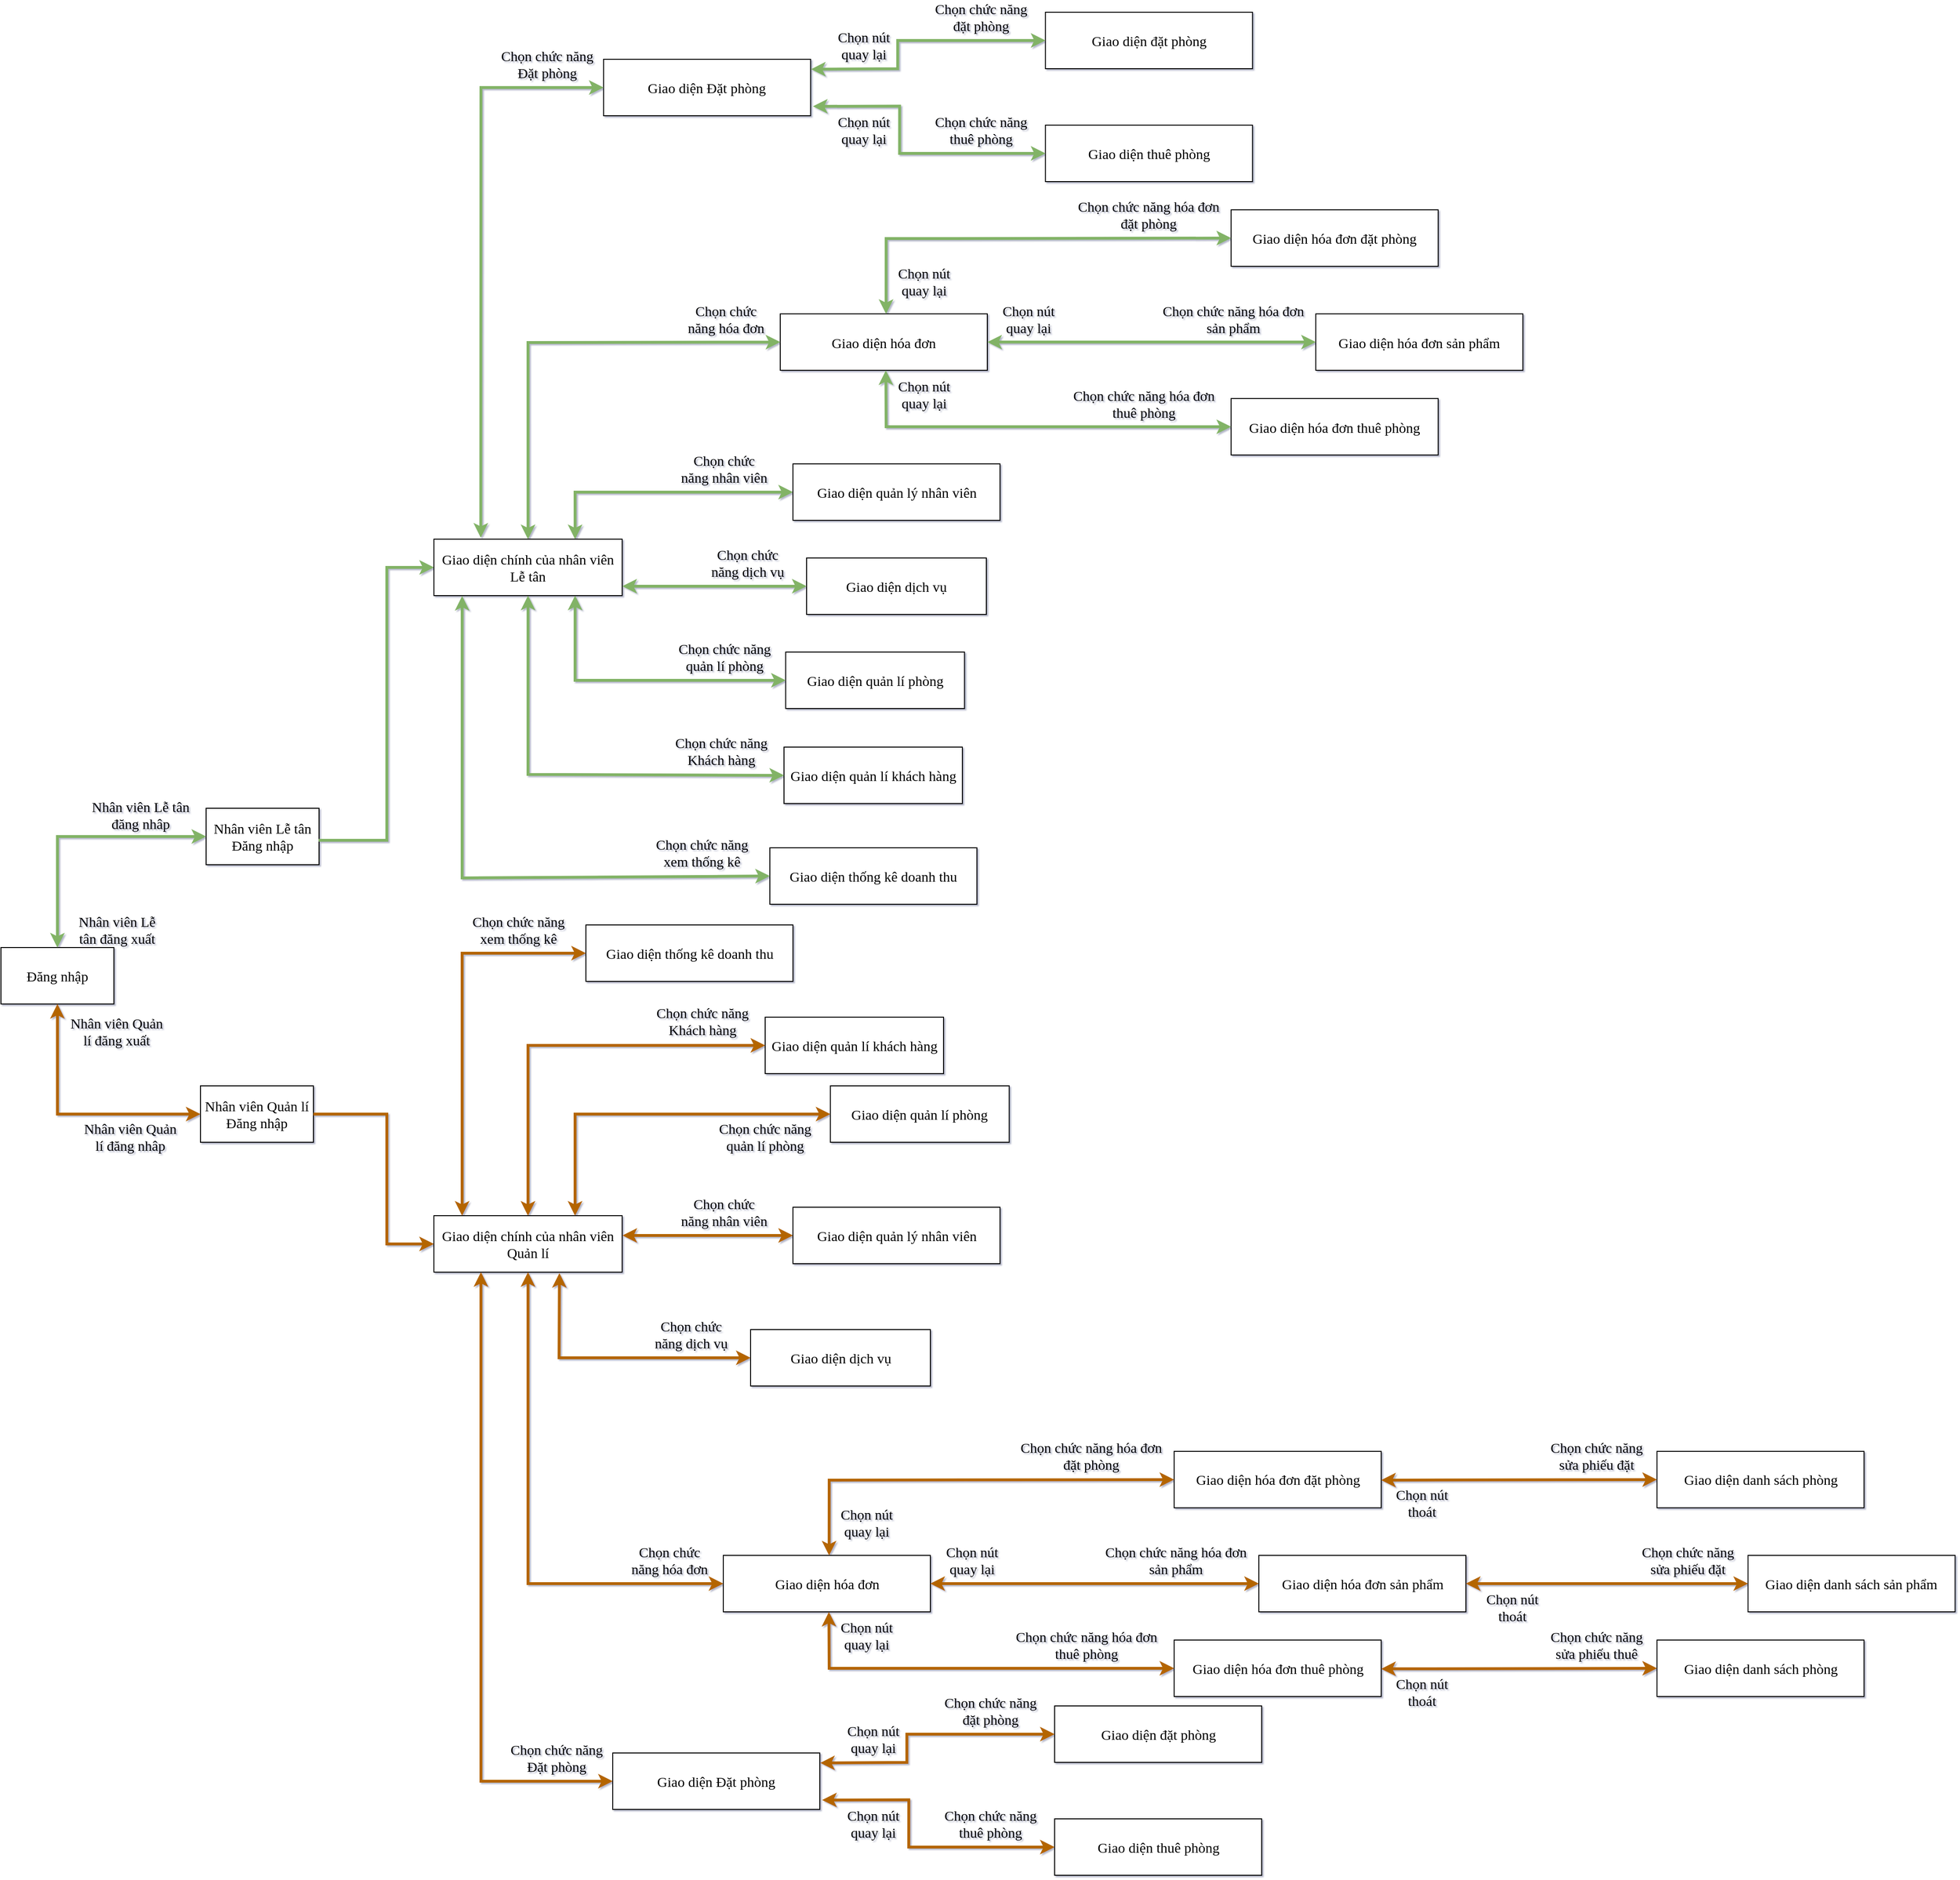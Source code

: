 <mxfile version="20.3.0" type="device"><diagram id="PgLLbY9TfqNDW1rxwYzO" name="Page-1"><mxGraphModel dx="2816" dy="2878" grid="1" gridSize="10" guides="1" tooltips="1" connect="1" arrows="1" fold="1" page="1" pageScale="1" pageWidth="850" pageHeight="1100" math="0" shadow="1"><root><mxCell id="0"/><mxCell id="1" parent="0"/><mxCell id="dugsTPXY1LDdi3cc5ji7-1" value="Đăng nhập" style="rounded=0;whiteSpace=wrap;html=1;fontSize=15;fontFamily=Times New Roman;" parent="1" vertex="1"><mxGeometry x="20" y="114" width="120" height="60" as="geometry"/></mxCell><mxCell id="dugsTPXY1LDdi3cc5ji7-2" value="Nhân viên Lễ tân&lt;br style=&quot;font-size: 15px;&quot;&gt;Đăng nhập" style="rounded=0;whiteSpace=wrap;html=1;fontSize=15;fontFamily=Times New Roman;" parent="1" vertex="1"><mxGeometry x="238" y="-34" width="120" height="60" as="geometry"/></mxCell><mxCell id="dugsTPXY1LDdi3cc5ji7-3" value="Nhân viên Quản lí&lt;br style=&quot;font-size: 15px;&quot;&gt;Đăng nhập" style="rounded=0;whiteSpace=wrap;html=1;fontSize=15;fontFamily=Times New Roman;" parent="1" vertex="1"><mxGeometry x="232" y="261" width="120" height="60" as="geometry"/></mxCell><mxCell id="dugsTPXY1LDdi3cc5ji7-12" value="Giao diện quản lí phòng" style="rounded=0;whiteSpace=wrap;html=1;fontSize=15;fontFamily=Times New Roman;" parent="1" vertex="1"><mxGeometry x="901.28" y="261" width="190" height="60" as="geometry"/></mxCell><mxCell id="dugsTPXY1LDdi3cc5ji7-15" value="Giao diện dịch vụ" style="rounded=0;whiteSpace=wrap;html=1;fontSize=15;fontFamily=Times New Roman;" parent="1" vertex="1"><mxGeometry x="816.5" y="520" width="191" height="60" as="geometry"/></mxCell><mxCell id="dugsTPXY1LDdi3cc5ji7-19" value="Giao diện quản lí khách hàng" style="rounded=0;whiteSpace=wrap;html=1;fontSize=15;fontFamily=Times New Roman;" parent="1" vertex="1"><mxGeometry x="832" y="188" width="189.5" height="60" as="geometry"/></mxCell><mxCell id="dugsTPXY1LDdi3cc5ji7-24" value="Giao diện thống kê doanh thu" style="rounded=0;whiteSpace=wrap;html=1;fontSize=15;fontFamily=Times New Roman;" parent="1" vertex="1"><mxGeometry x="641.5" y="90" width="220" height="60" as="geometry"/></mxCell><mxCell id="dugsTPXY1LDdi3cc5ji7-27" value="" style="endArrow=classic;startArrow=classic;html=1;rounded=0;entryX=0.5;entryY=1;entryDx=0;entryDy=0;exitX=0;exitY=0.5;exitDx=0;exitDy=0;fontSize=15;fontFamily=Times New Roman;fillColor=#fad7ac;strokeColor=#b46504;strokeWidth=3;" parent="1" source="dugsTPXY1LDdi3cc5ji7-3" target="dugsTPXY1LDdi3cc5ji7-1" edge="1"><mxGeometry width="50" height="50" relative="1" as="geometry"><mxPoint x="436" y="187" as="sourcePoint"/><mxPoint x="486" y="137" as="targetPoint"/><Array as="points"><mxPoint x="80" y="291"/></Array></mxGeometry></mxCell><mxCell id="1xgeeuQ4bX79ZSeKaJSc-13" value="" style="endArrow=classic;startArrow=classic;html=1;rounded=0;exitX=0.5;exitY=0;exitDx=0;exitDy=0;fontSize=15;fontFamily=Times New Roman;fillColor=#fad7ac;strokeColor=#b46504;strokeWidth=3;entryX=0;entryY=0.5;entryDx=0;entryDy=0;" parent="1" source="1xgeeuQ4bX79ZSeKaJSc-20" target="dugsTPXY1LDdi3cc5ji7-19" edge="1"><mxGeometry width="50" height="50" relative="1" as="geometry"><mxPoint x="721" y="189" as="sourcePoint"/><mxPoint x="820" y="218" as="targetPoint"/><Array as="points"><mxPoint x="580" y="218"/></Array></mxGeometry></mxCell><mxCell id="1xgeeuQ4bX79ZSeKaJSc-17" value="" style="endArrow=classic;startArrow=classic;html=1;rounded=0;entryX=1.002;entryY=0.35;entryDx=0;entryDy=0;fontSize=15;fontFamily=Times New Roman;fillColor=#fad7ac;strokeColor=#b46504;strokeWidth=3;exitX=0;exitY=0.5;exitDx=0;exitDy=0;entryPerimeter=0;" parent="1" source="081gLHMgUsnE37VbZXRt-7" target="1xgeeuQ4bX79ZSeKaJSc-20" edge="1"><mxGeometry width="50" height="50" relative="1" as="geometry"><mxPoint x="860" y="410" as="sourcePoint"/><mxPoint x="903" y="316" as="targetPoint"/><Array as="points"/></mxGeometry></mxCell><mxCell id="1xgeeuQ4bX79ZSeKaJSc-20" value="Giao diện chính của nhân viên Quản lí" style="rounded=0;whiteSpace=wrap;html=1;fontSize=15;fontFamily=Times New Roman;" parent="1" vertex="1"><mxGeometry x="480" y="399" width="200" height="60" as="geometry"/></mxCell><mxCell id="1xgeeuQ4bX79ZSeKaJSc-23" value="" style="endArrow=classic;startArrow=classic;html=1;rounded=0;fontSize=15;fontFamily=Times New Roman;fillColor=#fad7ac;strokeColor=#b46504;strokeWidth=3;entryX=0.667;entryY=1.017;entryDx=0;entryDy=0;entryPerimeter=0;exitX=0;exitY=0.5;exitDx=0;exitDy=0;" parent="1" source="dugsTPXY1LDdi3cc5ji7-15" target="1xgeeuQ4bX79ZSeKaJSc-20" edge="1"><mxGeometry width="50" height="50" relative="1" as="geometry"><mxPoint x="770" y="550" as="sourcePoint"/><mxPoint x="560" y="460" as="targetPoint"/><Array as="points"><mxPoint x="613" y="550"/></Array></mxGeometry></mxCell><mxCell id="1xgeeuQ4bX79ZSeKaJSc-24" value="Nhân viên Lễ tân đăng nhâp" style="text;html=1;strokeColor=none;fillColor=none;align=center;verticalAlign=middle;whiteSpace=wrap;rounded=0;fontFamily=Times New Roman;fontSize=15;" parent="1" vertex="1"><mxGeometry x="113" y="-42" width="111" height="30" as="geometry"/></mxCell><mxCell id="1xgeeuQ4bX79ZSeKaJSc-42" value="Nhân viên Quản lí đăng nhâp" style="text;html=1;strokeColor=none;fillColor=none;align=center;verticalAlign=middle;whiteSpace=wrap;rounded=0;fontFamily=Times New Roman;fontSize=15;" parent="1" vertex="1"><mxGeometry x="102" y="300" width="111" height="30" as="geometry"/></mxCell><mxCell id="ROLS03PXcrZ9eL7FsscG-1" value="Nhân viên Lễ tân đăng xuất" style="text;html=1;strokeColor=none;fillColor=none;align=center;verticalAlign=middle;whiteSpace=wrap;rounded=0;fontFamily=Times New Roman;fontSize=15;" parent="1" vertex="1"><mxGeometry x="91" y="80" width="105" height="30" as="geometry"/></mxCell><mxCell id="ROLS03PXcrZ9eL7FsscG-2" value="Nhân viên Quản lí đăng xuất" style="text;html=1;strokeColor=none;fillColor=none;align=center;verticalAlign=middle;whiteSpace=wrap;rounded=0;fontFamily=Times New Roman;fontSize=15;" parent="1" vertex="1"><mxGeometry x="90" y="188" width="106" height="30" as="geometry"/></mxCell><mxCell id="ROLS03PXcrZ9eL7FsscG-46" value="Chọn chức năng dịch vụ" style="text;html=1;strokeColor=none;fillColor=none;align=center;verticalAlign=middle;whiteSpace=wrap;rounded=0;fontFamily=Times New Roman;fontSize=15;" parent="1" vertex="1"><mxGeometry x="704.78" y="510" width="97" height="30" as="geometry"/></mxCell><mxCell id="ROLS03PXcrZ9eL7FsscG-53" value="Chọn chức năng Khách hàng" style="text;html=1;strokeColor=none;fillColor=none;align=center;verticalAlign=middle;whiteSpace=wrap;rounded=0;fontFamily=Times New Roman;fontSize=15;" parent="1" vertex="1"><mxGeometry x="710" y="177" width="110.5" height="30" as="geometry"/></mxCell><mxCell id="ROLS03PXcrZ9eL7FsscG-64" value="" style="endArrow=classic;html=1;rounded=0;fontFamily=Times New Roman;fontSize=15;entryX=0;entryY=0.5;entryDx=0;entryDy=0;exitX=1;exitY=0.5;exitDx=0;exitDy=0;fillColor=#fad7ac;strokeColor=#b46504;strokeWidth=3;" parent="1" source="dugsTPXY1LDdi3cc5ji7-3" target="1xgeeuQ4bX79ZSeKaJSc-20" edge="1"><mxGeometry width="50" height="50" relative="1" as="geometry"><mxPoint x="237.64" y="10.02" as="sourcePoint"/><mxPoint x="515" y="-29.92" as="targetPoint"/><Array as="points"><mxPoint x="430" y="291"/><mxPoint x="430" y="429"/></Array></mxGeometry></mxCell><mxCell id="ROLS03PXcrZ9eL7FsscG-78" value="" style="endArrow=classic;startArrow=classic;html=1;exitX=0.5;exitY=0;exitDx=0;exitDy=0;fontSize=15;fontFamily=Times New Roman;fontColor=#04D14F;labelBackgroundColor=#04D14F;labelBorderColor=none;fillColor=#d5e8d4;strokeColor=#82b366;strokeWidth=3;rounded=0;entryX=0;entryY=0.5;entryDx=0;entryDy=0;" parent="1" target="dugsTPXY1LDdi3cc5ji7-2" edge="1"><mxGeometry width="50" height="50" relative="1" as="geometry"><mxPoint x="80" y="114" as="sourcePoint"/><mxPoint x="220" y="-10" as="targetPoint"/><Array as="points"><mxPoint x="80" y="-4"/></Array></mxGeometry></mxCell><mxCell id="ROLS03PXcrZ9eL7FsscG-79" value="" style="endArrow=classic;html=1;fontFamily=Times New Roman;fontSize=15;exitX=0.997;exitY=0.567;exitDx=0;exitDy=0;exitPerimeter=0;fontColor=#FF9999;labelBackgroundColor=#04D14F;labelBorderColor=none;fillColor=#d5e8d4;strokeColor=#82b366;strokeWidth=3;rounded=0;entryX=0;entryY=0.5;entryDx=0;entryDy=0;" parent="1" target="uQcGHEowU6matT-eVRWg-95" edge="1"><mxGeometry width="50" height="50" relative="1" as="geometry"><mxPoint x="357.64" y="0.02" as="sourcePoint"/><mxPoint x="430" y="-540" as="targetPoint"/><Array as="points"><mxPoint x="430"/><mxPoint x="430" y="-290"/></Array></mxGeometry></mxCell><mxCell id="081gLHMgUsnE37VbZXRt-5" value="Giao diện hóa đơn" style="rounded=0;whiteSpace=wrap;html=1;fontSize=15;fontFamily=Times New Roman;" parent="1" vertex="1"><mxGeometry x="787.5" y="760" width="220" height="60" as="geometry"/></mxCell><mxCell id="081gLHMgUsnE37VbZXRt-6" value="" style="endArrow=classic;startArrow=classic;html=1;rounded=0;exitX=0;exitY=0.5;exitDx=0;exitDy=0;fontSize=15;fontFamily=Times New Roman;fillColor=#fad7ac;strokeColor=#b46504;strokeWidth=3;entryX=0.5;entryY=1;entryDx=0;entryDy=0;" parent="1" source="081gLHMgUsnE37VbZXRt-5" target="1xgeeuQ4bX79ZSeKaJSc-20" edge="1"><mxGeometry width="50" height="50" relative="1" as="geometry"><mxPoint x="620" y="800" as="sourcePoint"/><mxPoint x="440" y="620" as="targetPoint"/><Array as="points"><mxPoint x="580" y="790"/></Array></mxGeometry></mxCell><mxCell id="081gLHMgUsnE37VbZXRt-7" value="Giao diện quản lý nhân viên" style="rounded=0;whiteSpace=wrap;html=1;fontSize=15;fontFamily=Times New Roman;" parent="1" vertex="1"><mxGeometry x="861.5" y="390" width="220" height="60" as="geometry"/></mxCell><mxCell id="081gLHMgUsnE37VbZXRt-8" value="" style="endArrow=classic;startArrow=classic;html=1;rounded=0;exitX=0.75;exitY=0;exitDx=0;exitDy=0;fontSize=15;fontFamily=Times New Roman;fillColor=#fad7ac;strokeColor=#b46504;strokeWidth=3;entryX=0;entryY=0.5;entryDx=0;entryDy=0;" parent="1" source="1xgeeuQ4bX79ZSeKaJSc-20" target="dugsTPXY1LDdi3cc5ji7-12" edge="1"><mxGeometry width="50" height="50" relative="1" as="geometry"><mxPoint x="550" y="409" as="sourcePoint"/><mxPoint x="890" y="290" as="targetPoint"/><Array as="points"><mxPoint x="630" y="291"/></Array></mxGeometry></mxCell><mxCell id="081gLHMgUsnE37VbZXRt-11" value="Chọn chức năng hóa đơn" style="text;html=1;strokeColor=none;fillColor=none;align=center;verticalAlign=middle;whiteSpace=wrap;rounded=0;fontFamily=Times New Roman;fontSize=15;" parent="1" vertex="1"><mxGeometry x="681.5" y="750" width="97" height="30" as="geometry"/></mxCell><mxCell id="081gLHMgUsnE37VbZXRt-12" value="Chọn chức năng nhân viên" style="text;html=1;strokeColor=none;fillColor=none;align=center;verticalAlign=middle;whiteSpace=wrap;rounded=0;fontFamily=Times New Roman;fontSize=15;" parent="1" vertex="1"><mxGeometry x="740" y="380" width="97" height="30" as="geometry"/></mxCell><mxCell id="081gLHMgUsnE37VbZXRt-13" value="Giao diện hóa đơn sản phẩm" style="rounded=0;whiteSpace=wrap;html=1;fontSize=15;fontFamily=Times New Roman;" parent="1" vertex="1"><mxGeometry x="1356.53" y="760" width="220" height="60" as="geometry"/></mxCell><mxCell id="081gLHMgUsnE37VbZXRt-14" value="Giao diện hóa đơn thuê phòng" style="rounded=0;whiteSpace=wrap;html=1;fontSize=15;fontFamily=Times New Roman;" parent="1" vertex="1"><mxGeometry x="1266.53" y="850" width="220" height="60" as="geometry"/></mxCell><mxCell id="081gLHMgUsnE37VbZXRt-17" value="" style="endArrow=classic;startArrow=classic;html=1;rounded=0;exitX=0;exitY=0.5;exitDx=0;exitDy=0;fontSize=15;fontFamily=Times New Roman;fillColor=#fad7ac;strokeColor=#b46504;strokeWidth=3;entryX=1;entryY=0.5;entryDx=0;entryDy=0;" parent="1" source="081gLHMgUsnE37VbZXRt-13" target="081gLHMgUsnE37VbZXRt-5" edge="1"><mxGeometry width="50" height="50" relative="1" as="geometry"><mxPoint x="1270.39" y="930.94" as="sourcePoint"/><mxPoint x="1022.61" y="630" as="targetPoint"/><Array as="points"/></mxGeometry></mxCell><mxCell id="081gLHMgUsnE37VbZXRt-18" value="" style="endArrow=classic;startArrow=classic;html=1;rounded=0;exitX=0;exitY=0.5;exitDx=0;exitDy=0;fontSize=15;fontFamily=Times New Roman;fillColor=#fad7ac;strokeColor=#b46504;strokeWidth=3;entryX=0.51;entryY=1.002;entryDx=0;entryDy=0;entryPerimeter=0;" parent="1" source="081gLHMgUsnE37VbZXRt-14" edge="1" target="081gLHMgUsnE37VbZXRt-5"><mxGeometry width="50" height="50" relative="1" as="geometry"><mxPoint x="1339.06" y="769.72" as="sourcePoint"/><mxPoint x="1010" y="810" as="targetPoint"/><Array as="points"><mxPoint x="900" y="880"/></Array></mxGeometry></mxCell><mxCell id="081gLHMgUsnE37VbZXRt-19" value="Chọn chức năng hóa đơn sản phẩm" style="text;html=1;strokeColor=none;fillColor=none;align=center;verticalAlign=middle;whiteSpace=wrap;rounded=0;fontFamily=Times New Roman;fontSize=15;" parent="1" vertex="1"><mxGeometry x="1190" y="750" width="156.53" height="30" as="geometry"/></mxCell><mxCell id="081gLHMgUsnE37VbZXRt-20" value="Chọn chức năng hóa đơn thuê phòng" style="text;html=1;strokeColor=none;fillColor=none;align=center;verticalAlign=middle;whiteSpace=wrap;rounded=0;fontFamily=Times New Roman;fontSize=15;" parent="1" vertex="1"><mxGeometry x="1090" y="840" width="166.53" height="30" as="geometry"/></mxCell><mxCell id="081gLHMgUsnE37VbZXRt-21" value="Chọn nút quay lại" style="text;html=1;strokeColor=none;fillColor=none;align=center;verticalAlign=middle;whiteSpace=wrap;rounded=0;fontFamily=Times New Roman;fontSize=15;" parent="1" vertex="1"><mxGeometry x="1021.5" y="750" width="60" height="30" as="geometry"/></mxCell><mxCell id="081gLHMgUsnE37VbZXRt-22" value="Chọn nút quay lại" style="text;html=1;strokeColor=none;fillColor=none;align=center;verticalAlign=middle;whiteSpace=wrap;rounded=0;fontFamily=Times New Roman;fontSize=15;" parent="1" vertex="1"><mxGeometry x="910" y="830" width="60" height="30" as="geometry"/></mxCell><mxCell id="081gLHMgUsnE37VbZXRt-23" value="Giao diện danh sách phòng" style="rounded=0;whiteSpace=wrap;html=1;fontSize=15;fontFamily=Times New Roman;" parent="1" vertex="1"><mxGeometry x="1779.53" y="850" width="220" height="60" as="geometry"/></mxCell><mxCell id="081gLHMgUsnE37VbZXRt-24" value="" style="endArrow=classic;startArrow=classic;html=1;rounded=0;exitX=0;exitY=0.5;exitDx=0;exitDy=0;fontSize=15;fontFamily=Times New Roman;fillColor=#fad7ac;strokeColor=#b46504;strokeWidth=3;entryX=1.002;entryY=0.176;entryDx=0;entryDy=0;entryPerimeter=0;" parent="1" source="081gLHMgUsnE37VbZXRt-23" edge="1"><mxGeometry width="50" height="50" relative="1" as="geometry"><mxPoint x="1815.59" y="840" as="sourcePoint"/><mxPoint x="1486.53" y="880.56" as="targetPoint"/><Array as="points"/></mxGeometry></mxCell><mxCell id="081gLHMgUsnE37VbZXRt-26" value="Chọn chức năng sửa phiếu thuê" style="text;html=1;strokeColor=none;fillColor=none;align=center;verticalAlign=middle;whiteSpace=wrap;rounded=0;fontFamily=Times New Roman;fontSize=15;" parent="1" vertex="1"><mxGeometry x="1662.31" y="840" width="107" height="30" as="geometry"/></mxCell><mxCell id="081gLHMgUsnE37VbZXRt-27" value="Chọn nút thoát" style="text;html=1;strokeColor=none;fillColor=none;align=center;verticalAlign=middle;whiteSpace=wrap;rounded=0;fontFamily=Times New Roman;fontSize=15;" parent="1" vertex="1"><mxGeometry x="1499.53" y="890" width="60" height="30" as="geometry"/></mxCell><mxCell id="081gLHMgUsnE37VbZXRt-28" value="Chọn chức năng quản lí phòng" style="text;html=1;strokeColor=none;fillColor=none;align=center;verticalAlign=middle;whiteSpace=wrap;rounded=0;fontFamily=Times New Roman;fontSize=15;" parent="1" vertex="1"><mxGeometry x="777.5" y="300" width="107.5" height="30" as="geometry"/></mxCell><mxCell id="081gLHMgUsnE37VbZXRt-29" value="" style="endArrow=classic;startArrow=classic;html=1;rounded=0;exitX=0.25;exitY=0;exitDx=0;exitDy=0;fontSize=15;fontFamily=Times New Roman;fillColor=#fad7ac;strokeColor=#b46504;strokeWidth=3;entryX=0;entryY=0.5;entryDx=0;entryDy=0;" parent="1" edge="1" target="dugsTPXY1LDdi3cc5ji7-24"><mxGeometry width="50" height="50" relative="1" as="geometry"><mxPoint x="510" y="399" as="sourcePoint"/><mxPoint x="620" y="120" as="targetPoint"/><Array as="points"><mxPoint x="510" y="120"/></Array></mxGeometry></mxCell><mxCell id="uQcGHEowU6matT-eVRWg-1" value="Giao diện Đặt phòng" style="rounded=0;whiteSpace=wrap;html=1;fontSize=15;fontFamily=Times New Roman;" vertex="1" parent="1"><mxGeometry x="670.03" y="970" width="220" height="60" as="geometry"/></mxCell><mxCell id="uQcGHEowU6matT-eVRWg-2" value="Chọn chức năng Đặt phòng" style="text;html=1;strokeColor=none;fillColor=none;align=center;verticalAlign=middle;whiteSpace=wrap;rounded=0;fontFamily=Times New Roman;fontSize=15;" vertex="1" parent="1"><mxGeometry x="560" y="960" width="101.03" height="30" as="geometry"/></mxCell><mxCell id="uQcGHEowU6matT-eVRWg-3" value="Giao diện đặt phòng" style="rounded=0;whiteSpace=wrap;html=1;fontSize=15;fontFamily=Times New Roman;" vertex="1" parent="1"><mxGeometry x="1139.53" y="920" width="220" height="60" as="geometry"/></mxCell><mxCell id="uQcGHEowU6matT-eVRWg-4" value="Giao diện thuê phòng" style="rounded=0;whiteSpace=wrap;html=1;fontSize=15;fontFamily=Times New Roman;" vertex="1" parent="1"><mxGeometry x="1139.53" y="1040" width="220" height="60" as="geometry"/></mxCell><mxCell id="uQcGHEowU6matT-eVRWg-5" value="" style="endArrow=classic;startArrow=classic;html=1;rounded=0;exitX=0;exitY=0.5;exitDx=0;exitDy=0;fontSize=15;fontFamily=Times New Roman;fillColor=#fad7ac;strokeColor=#b46504;strokeWidth=3;entryX=1.002;entryY=0.176;entryDx=0;entryDy=0;entryPerimeter=0;" edge="1" parent="1" source="uQcGHEowU6matT-eVRWg-3" target="uQcGHEowU6matT-eVRWg-1"><mxGeometry width="50" height="50" relative="1" as="geometry"><mxPoint x="1152.92" y="1140.94" as="sourcePoint"/><mxPoint x="905.14" y="840" as="targetPoint"/><Array as="points"><mxPoint x="982.53" y="950"/><mxPoint x="982.53" y="980"/></Array></mxGeometry></mxCell><mxCell id="uQcGHEowU6matT-eVRWg-6" value="" style="endArrow=classic;startArrow=classic;html=1;rounded=0;exitX=0;exitY=0.5;exitDx=0;exitDy=0;fontSize=15;fontFamily=Times New Roman;fillColor=#fad7ac;strokeColor=#b46504;strokeWidth=3;" edge="1" parent="1" source="uQcGHEowU6matT-eVRWg-4"><mxGeometry width="50" height="50" relative="1" as="geometry"><mxPoint x="1221.59" y="979.72" as="sourcePoint"/><mxPoint x="892.53" y="1020.0" as="targetPoint"/><Array as="points"><mxPoint x="984.53" y="1070"/><mxPoint x="984.59" y="1019.72"/></Array></mxGeometry></mxCell><mxCell id="uQcGHEowU6matT-eVRWg-7" value="Chọn chức năng đặt phòng" style="text;html=1;strokeColor=none;fillColor=none;align=center;verticalAlign=middle;whiteSpace=wrap;rounded=0;fontFamily=Times New Roman;fontSize=15;" vertex="1" parent="1"><mxGeometry x="1012.53" y="910" width="117" height="30" as="geometry"/></mxCell><mxCell id="uQcGHEowU6matT-eVRWg-8" value="Chọn chức năng thuê phòng" style="text;html=1;strokeColor=none;fillColor=none;align=center;verticalAlign=middle;whiteSpace=wrap;rounded=0;fontFamily=Times New Roman;fontSize=15;" vertex="1" parent="1"><mxGeometry x="1012.53" y="1030" width="117" height="30" as="geometry"/></mxCell><mxCell id="uQcGHEowU6matT-eVRWg-9" value="Chọn nút quay lại" style="text;html=1;strokeColor=none;fillColor=none;align=center;verticalAlign=middle;whiteSpace=wrap;rounded=0;fontFamily=Times New Roman;fontSize=15;" vertex="1" parent="1"><mxGeometry x="917.03" y="1030" width="60" height="30" as="geometry"/></mxCell><mxCell id="uQcGHEowU6matT-eVRWg-13" value="" style="endArrow=classic;startArrow=classic;html=1;rounded=0;exitX=0;exitY=0.5;exitDx=0;exitDy=0;fontSize=15;fontFamily=Times New Roman;fillColor=#fad7ac;strokeColor=#b46504;strokeWidth=3;entryX=0.25;entryY=1;entryDx=0;entryDy=0;" edge="1" parent="1" source="uQcGHEowU6matT-eVRWg-1" target="1xgeeuQ4bX79ZSeKaJSc-20"><mxGeometry width="50" height="50" relative="1" as="geometry"><mxPoint x="687.5" y="830.0" as="sourcePoint"/><mxPoint x="480" y="649" as="targetPoint"/><Array as="points"><mxPoint x="530" y="1000"/></Array></mxGeometry></mxCell><mxCell id="uQcGHEowU6matT-eVRWg-15" value="Chọn nút quay lại" style="text;html=1;strokeColor=none;fillColor=none;align=center;verticalAlign=middle;whiteSpace=wrap;rounded=0;fontFamily=Times New Roman;fontSize=15;" vertex="1" parent="1"><mxGeometry x="917.03" y="940" width="60" height="30" as="geometry"/></mxCell><mxCell id="uQcGHEowU6matT-eVRWg-25" value="Giao diện hóa đơn đặt phòng" style="rounded=0;whiteSpace=wrap;html=1;fontSize=15;fontFamily=Times New Roman;" vertex="1" parent="1"><mxGeometry x="1266.53" y="649.44" width="220" height="60" as="geometry"/></mxCell><mxCell id="uQcGHEowU6matT-eVRWg-26" value="" style="endArrow=classic;startArrow=classic;html=1;rounded=0;exitX=0;exitY=0.5;exitDx=0;exitDy=0;fontSize=15;fontFamily=Times New Roman;fillColor=#fad7ac;strokeColor=#b46504;strokeWidth=3;entryX=0.511;entryY=0.001;entryDx=0;entryDy=0;entryPerimeter=0;" edge="1" parent="1" source="uQcGHEowU6matT-eVRWg-25" target="081gLHMgUsnE37VbZXRt-5"><mxGeometry width="50" height="50" relative="1" as="geometry"><mxPoint x="1339.06" y="549.16" as="sourcePoint"/><mxPoint x="897.5" y="599.44" as="targetPoint"/><Array as="points"><mxPoint x="900" y="680"/></Array></mxGeometry></mxCell><mxCell id="uQcGHEowU6matT-eVRWg-27" value="Chọn chức năng hóa đơn đặt phòng" style="text;html=1;strokeColor=none;fillColor=none;align=center;verticalAlign=middle;whiteSpace=wrap;rounded=0;fontFamily=Times New Roman;fontSize=15;" vertex="1" parent="1"><mxGeometry x="1100" y="639.44" width="156.53" height="30" as="geometry"/></mxCell><mxCell id="uQcGHEowU6matT-eVRWg-28" value="Chọn nút quay lại" style="text;html=1;strokeColor=none;fillColor=none;align=center;verticalAlign=middle;whiteSpace=wrap;rounded=0;fontFamily=Times New Roman;fontSize=15;" vertex="1" parent="1"><mxGeometry x="910" y="710" width="60" height="30" as="geometry"/></mxCell><mxCell id="uQcGHEowU6matT-eVRWg-29" value="Giao diện danh sách phòng" style="rounded=0;whiteSpace=wrap;html=1;fontSize=15;fontFamily=Times New Roman;" vertex="1" parent="1"><mxGeometry x="1779.53" y="649.44" width="220" height="60" as="geometry"/></mxCell><mxCell id="uQcGHEowU6matT-eVRWg-30" value="" style="endArrow=classic;startArrow=classic;html=1;rounded=0;exitX=0;exitY=0.5;exitDx=0;exitDy=0;fontSize=15;fontFamily=Times New Roman;fillColor=#fad7ac;strokeColor=#b46504;strokeWidth=3;entryX=1.002;entryY=0.176;entryDx=0;entryDy=0;entryPerimeter=0;" edge="1" parent="1" source="uQcGHEowU6matT-eVRWg-29"><mxGeometry width="50" height="50" relative="1" as="geometry"><mxPoint x="1815.59" y="639.44" as="sourcePoint"/><mxPoint x="1486.53" y="680" as="targetPoint"/><Array as="points"/></mxGeometry></mxCell><mxCell id="uQcGHEowU6matT-eVRWg-31" value="Chọn chức năng sửa phiếu đặt" style="text;html=1;strokeColor=none;fillColor=none;align=center;verticalAlign=middle;whiteSpace=wrap;rounded=0;fontFamily=Times New Roman;fontSize=15;" vertex="1" parent="1"><mxGeometry x="1662.31" y="639.44" width="107" height="30" as="geometry"/></mxCell><mxCell id="uQcGHEowU6matT-eVRWg-32" value="Chọn nút thoát" style="text;html=1;strokeColor=none;fillColor=none;align=center;verticalAlign=middle;whiteSpace=wrap;rounded=0;fontFamily=Times New Roman;fontSize=15;" vertex="1" parent="1"><mxGeometry x="1499.53" y="689.44" width="60" height="30" as="geometry"/></mxCell><mxCell id="uQcGHEowU6matT-eVRWg-37" value="Giao diện danh sách sản phẩm" style="rounded=0;whiteSpace=wrap;html=1;fontSize=15;fontFamily=Times New Roman;" vertex="1" parent="1"><mxGeometry x="1876.28" y="760" width="220" height="60" as="geometry"/></mxCell><mxCell id="uQcGHEowU6matT-eVRWg-38" value="" style="endArrow=classic;startArrow=classic;html=1;rounded=0;exitX=0;exitY=0.5;exitDx=0;exitDy=0;fontSize=15;fontFamily=Times New Roman;fillColor=#fad7ac;strokeColor=#b46504;strokeWidth=3;entryX=1;entryY=0.5;entryDx=0;entryDy=0;" edge="1" parent="1" source="uQcGHEowU6matT-eVRWg-37" target="081gLHMgUsnE37VbZXRt-13"><mxGeometry width="50" height="50" relative="1" as="geometry"><mxPoint x="1912.34" y="750" as="sourcePoint"/><mxPoint x="1583.28" y="790.56" as="targetPoint"/><Array as="points"/></mxGeometry></mxCell><mxCell id="uQcGHEowU6matT-eVRWg-39" value="Chọn chức năng sửa phiếu đặt" style="text;html=1;strokeColor=none;fillColor=none;align=center;verticalAlign=middle;whiteSpace=wrap;rounded=0;fontFamily=Times New Roman;fontSize=15;" vertex="1" parent="1"><mxGeometry x="1759.06" y="750" width="107" height="30" as="geometry"/></mxCell><mxCell id="uQcGHEowU6matT-eVRWg-40" value="Chọn nút thoát" style="text;html=1;strokeColor=none;fillColor=none;align=center;verticalAlign=middle;whiteSpace=wrap;rounded=0;fontFamily=Times New Roman;fontSize=15;" vertex="1" parent="1"><mxGeometry x="1596.28" y="800" width="60" height="30" as="geometry"/></mxCell><mxCell id="uQcGHEowU6matT-eVRWg-42" value="Giao diện quản lí phòng" style="rounded=0;whiteSpace=wrap;html=1;fontSize=15;fontFamily=Times New Roman;" vertex="1" parent="1"><mxGeometry x="853.78" y="-200" width="190" height="60" as="geometry"/></mxCell><mxCell id="uQcGHEowU6matT-eVRWg-43" value="Giao diện dịch vụ" style="rounded=0;whiteSpace=wrap;html=1;fontSize=15;fontFamily=Times New Roman;" vertex="1" parent="1"><mxGeometry x="876" y="-300" width="191" height="60" as="geometry"/></mxCell><mxCell id="uQcGHEowU6matT-eVRWg-44" value="Giao diện quản lí khách hàng" style="rounded=0;whiteSpace=wrap;html=1;fontSize=15;fontFamily=Times New Roman;" vertex="1" parent="1"><mxGeometry x="852" y="-99" width="189.5" height="60" as="geometry"/></mxCell><mxCell id="uQcGHEowU6matT-eVRWg-45" value="Giao diện thống kê doanh thu" style="rounded=0;whiteSpace=wrap;html=1;fontSize=15;fontFamily=Times New Roman;" vertex="1" parent="1"><mxGeometry x="836.96" y="8" width="220" height="60" as="geometry"/></mxCell><mxCell id="uQcGHEowU6matT-eVRWg-46" value="" style="endArrow=classic;startArrow=classic;html=1;rounded=0;fontSize=15;fontFamily=Times New Roman;fillColor=#fad7ac;strokeColor=#82B366;strokeWidth=3;entryX=0;entryY=0.5;entryDx=0;entryDy=0;exitX=0.5;exitY=1;exitDx=0;exitDy=0;" edge="1" parent="1" target="uQcGHEowU6matT-eVRWg-44" source="uQcGHEowU6matT-eVRWg-95"><mxGeometry width="50" height="50" relative="1" as="geometry"><mxPoint x="580" y="-250" as="sourcePoint"/><mxPoint x="820" y="-572" as="targetPoint"/><Array as="points"><mxPoint x="580" y="-70"/></Array></mxGeometry></mxCell><mxCell id="uQcGHEowU6matT-eVRWg-47" value="" style="endArrow=classic;startArrow=classic;html=1;rounded=0;entryX=0.75;entryY=0;entryDx=0;entryDy=0;fontSize=15;fontFamily=Times New Roman;fillColor=#fad7ac;strokeColor=#82B366;strokeWidth=3;exitX=0;exitY=0.5;exitDx=0;exitDy=0;" edge="1" parent="1" source="uQcGHEowU6matT-eVRWg-54" target="uQcGHEowU6matT-eVRWg-95"><mxGeometry width="50" height="50" relative="1" as="geometry"><mxPoint x="860" y="-380" as="sourcePoint"/><mxPoint x="680.4" y="-370" as="targetPoint"/><Array as="points"><mxPoint x="630" y="-370"/></Array></mxGeometry></mxCell><mxCell id="uQcGHEowU6matT-eVRWg-48" value="" style="endArrow=classic;startArrow=classic;html=1;rounded=0;fontSize=15;fontFamily=Times New Roman;fillColor=#fad7ac;strokeColor=#82B366;strokeWidth=3;exitX=0;exitY=0.5;exitDx=0;exitDy=0;entryX=1.001;entryY=0.833;entryDx=0;entryDy=0;entryPerimeter=0;" edge="1" parent="1" source="uQcGHEowU6matT-eVRWg-43" target="uQcGHEowU6matT-eVRWg-95"><mxGeometry width="50" height="50" relative="1" as="geometry"><mxPoint x="817" y="-210" as="sourcePoint"/><mxPoint x="660" y="-250" as="targetPoint"/><Array as="points"/></mxGeometry></mxCell><mxCell id="uQcGHEowU6matT-eVRWg-49" value="Chọn chức năng dịch vụ" style="text;html=1;strokeColor=none;fillColor=none;align=center;verticalAlign=middle;whiteSpace=wrap;rounded=0;fontFamily=Times New Roman;fontSize=15;" vertex="1" parent="1"><mxGeometry x="764.5" y="-310" width="97" height="30" as="geometry"/></mxCell><mxCell id="uQcGHEowU6matT-eVRWg-50" value="Chọn chức năng xem thống kê" style="text;html=1;strokeColor=none;fillColor=none;align=center;verticalAlign=middle;whiteSpace=wrap;rounded=0;fontFamily=Times New Roman;fontSize=15;" vertex="1" parent="1"><mxGeometry x="710.24" y="-2" width="110" height="30" as="geometry"/></mxCell><mxCell id="uQcGHEowU6matT-eVRWg-51" value="Chọn chức năng Khách hàng" style="text;html=1;strokeColor=none;fillColor=none;align=center;verticalAlign=middle;whiteSpace=wrap;rounded=0;fontFamily=Times New Roman;fontSize=15;" vertex="1" parent="1"><mxGeometry x="730" y="-110" width="110.5" height="30" as="geometry"/></mxCell><mxCell id="uQcGHEowU6matT-eVRWg-52" value="Giao diện hóa đơn" style="rounded=0;whiteSpace=wrap;html=1;fontSize=15;fontFamily=Times New Roman;" vertex="1" parent="1"><mxGeometry x="848.01" y="-559.44" width="220" height="60" as="geometry"/></mxCell><mxCell id="uQcGHEowU6matT-eVRWg-53" value="" style="endArrow=classic;startArrow=classic;html=1;rounded=0;exitX=0;exitY=0.5;exitDx=0;exitDy=0;fontSize=15;fontFamily=Times New Roman;fillColor=#fad7ac;strokeColor=#82B366;strokeWidth=3;entryX=0.5;entryY=0;entryDx=0;entryDy=0;" edge="1" parent="1" source="uQcGHEowU6matT-eVRWg-52" target="uQcGHEowU6matT-eVRWg-95"><mxGeometry width="50" height="50" relative="1" as="geometry"><mxPoint x="620" y="10" as="sourcePoint"/><mxPoint x="580" y="-331" as="targetPoint"/><Array as="points"><mxPoint x="580" y="-529"/></Array></mxGeometry></mxCell><mxCell id="uQcGHEowU6matT-eVRWg-54" value="Giao diện quản lý nhân viên" style="rounded=0;whiteSpace=wrap;html=1;fontSize=15;fontFamily=Times New Roman;" vertex="1" parent="1"><mxGeometry x="861.5" y="-400" width="220" height="60" as="geometry"/></mxCell><mxCell id="uQcGHEowU6matT-eVRWg-55" value="" style="endArrow=classic;startArrow=classic;html=1;rounded=0;fontSize=15;fontFamily=Times New Roman;fillColor=#fad7ac;strokeColor=#82B366;strokeWidth=3;entryX=0;entryY=0.5;entryDx=0;entryDy=0;exitX=0.75;exitY=1;exitDx=0;exitDy=0;" edge="1" parent="1" target="uQcGHEowU6matT-eVRWg-42" source="uQcGHEowU6matT-eVRWg-95"><mxGeometry width="50" height="50" relative="1" as="geometry"><mxPoint x="630" y="-250" as="sourcePoint"/><mxPoint x="890" y="-500" as="targetPoint"/><Array as="points"><mxPoint x="630" y="-170"/></Array></mxGeometry></mxCell><mxCell id="uQcGHEowU6matT-eVRWg-56" value="Chọn chức năng hóa đơn" style="text;html=1;strokeColor=none;fillColor=none;align=center;verticalAlign=middle;whiteSpace=wrap;rounded=0;fontFamily=Times New Roman;fontSize=15;" vertex="1" parent="1"><mxGeometry x="742.01" y="-569.44" width="97" height="30" as="geometry"/></mxCell><mxCell id="uQcGHEowU6matT-eVRWg-57" value="Chọn chức năng nhân viên" style="text;html=1;strokeColor=none;fillColor=none;align=center;verticalAlign=middle;whiteSpace=wrap;rounded=0;fontFamily=Times New Roman;fontSize=15;" vertex="1" parent="1"><mxGeometry x="740" y="-410" width="97" height="30" as="geometry"/></mxCell><mxCell id="uQcGHEowU6matT-eVRWg-58" value="Giao diện hóa đơn sản phẩm" style="rounded=0;whiteSpace=wrap;html=1;fontSize=15;fontFamily=Times New Roman;" vertex="1" parent="1"><mxGeometry x="1417.04" y="-559.44" width="220" height="60" as="geometry"/></mxCell><mxCell id="uQcGHEowU6matT-eVRWg-59" value="Giao diện hóa đơn thuê phòng" style="rounded=0;whiteSpace=wrap;html=1;fontSize=15;fontFamily=Times New Roman;" vertex="1" parent="1"><mxGeometry x="1327.04" y="-469.44" width="220" height="60" as="geometry"/></mxCell><mxCell id="uQcGHEowU6matT-eVRWg-60" value="" style="endArrow=classic;startArrow=classic;html=1;rounded=0;exitX=0;exitY=0.5;exitDx=0;exitDy=0;fontSize=15;fontFamily=Times New Roman;fillColor=#fad7ac;strokeColor=#82B366;strokeWidth=3;entryX=1;entryY=0.5;entryDx=0;entryDy=0;" edge="1" parent="1" source="uQcGHEowU6matT-eVRWg-58" target="uQcGHEowU6matT-eVRWg-52"><mxGeometry width="50" height="50" relative="1" as="geometry"><mxPoint x="1330.9" y="-388.5" as="sourcePoint"/><mxPoint x="1083.12" y="-689.44" as="targetPoint"/><Array as="points"/></mxGeometry></mxCell><mxCell id="uQcGHEowU6matT-eVRWg-61" value="" style="endArrow=classic;startArrow=classic;html=1;rounded=0;exitX=0;exitY=0.5;exitDx=0;exitDy=0;fontSize=15;fontFamily=Times New Roman;fillColor=#fad7ac;strokeColor=#82B366;strokeWidth=3;entryX=0.51;entryY=1.002;entryDx=0;entryDy=0;entryPerimeter=0;" edge="1" parent="1" source="uQcGHEowU6matT-eVRWg-59" target="uQcGHEowU6matT-eVRWg-52"><mxGeometry width="50" height="50" relative="1" as="geometry"><mxPoint x="1399.57" y="-549.72" as="sourcePoint"/><mxPoint x="1070.51" y="-509.44" as="targetPoint"/><Array as="points"><mxPoint x="960.51" y="-439.44"/></Array></mxGeometry></mxCell><mxCell id="uQcGHEowU6matT-eVRWg-62" value="Chọn chức năng hóa đơn sản phẩm" style="text;html=1;strokeColor=none;fillColor=none;align=center;verticalAlign=middle;whiteSpace=wrap;rounded=0;fontFamily=Times New Roman;fontSize=15;" vertex="1" parent="1"><mxGeometry x="1250.51" y="-569.44" width="156.53" height="30" as="geometry"/></mxCell><mxCell id="uQcGHEowU6matT-eVRWg-63" value="Chọn chức năng hóa đơn thuê phòng" style="text;html=1;strokeColor=none;fillColor=none;align=center;verticalAlign=middle;whiteSpace=wrap;rounded=0;fontFamily=Times New Roman;fontSize=15;" vertex="1" parent="1"><mxGeometry x="1150.51" y="-479.44" width="166.53" height="30" as="geometry"/></mxCell><mxCell id="uQcGHEowU6matT-eVRWg-64" value="Chọn nút quay lại" style="text;html=1;strokeColor=none;fillColor=none;align=center;verticalAlign=middle;whiteSpace=wrap;rounded=0;fontFamily=Times New Roman;fontSize=15;" vertex="1" parent="1"><mxGeometry x="1082.01" y="-569.44" width="60" height="30" as="geometry"/></mxCell><mxCell id="uQcGHEowU6matT-eVRWg-65" value="Chọn nút quay lại" style="text;html=1;strokeColor=none;fillColor=none;align=center;verticalAlign=middle;whiteSpace=wrap;rounded=0;fontFamily=Times New Roman;fontSize=15;" vertex="1" parent="1"><mxGeometry x="970.51" y="-489.44" width="60" height="30" as="geometry"/></mxCell><mxCell id="uQcGHEowU6matT-eVRWg-70" value="Chọn chức năng quản lí phòng" style="text;html=1;strokeColor=none;fillColor=none;align=center;verticalAlign=middle;whiteSpace=wrap;rounded=0;fontFamily=Times New Roman;fontSize=15;" vertex="1" parent="1"><mxGeometry x="734.5" y="-210" width="107.5" height="30" as="geometry"/></mxCell><mxCell id="uQcGHEowU6matT-eVRWg-71" value="" style="endArrow=classic;startArrow=classic;html=1;rounded=0;fontSize=15;fontFamily=Times New Roman;fillColor=#fad7ac;strokeColor=#82B366;strokeWidth=3;entryX=0;entryY=0.5;entryDx=0;entryDy=0;exitX=0.15;exitY=1.007;exitDx=0;exitDy=0;exitPerimeter=0;" edge="1" parent="1" target="uQcGHEowU6matT-eVRWg-45" source="uQcGHEowU6matT-eVRWg-95"><mxGeometry width="50" height="50" relative="1" as="geometry"><mxPoint x="510" y="-250" as="sourcePoint"/><mxPoint x="620" y="-670" as="targetPoint"/><Array as="points"><mxPoint x="510" y="40"/></Array></mxGeometry></mxCell><mxCell id="uQcGHEowU6matT-eVRWg-72" value="Giao diện Đặt phòng" style="rounded=0;whiteSpace=wrap;html=1;fontSize=15;fontFamily=Times New Roman;" vertex="1" parent="1"><mxGeometry x="660.27" y="-830" width="220" height="60" as="geometry"/></mxCell><mxCell id="uQcGHEowU6matT-eVRWg-73" value="Chọn chức năng Đặt phòng" style="text;html=1;strokeColor=none;fillColor=none;align=center;verticalAlign=middle;whiteSpace=wrap;rounded=0;fontFamily=Times New Roman;fontSize=15;" vertex="1" parent="1"><mxGeometry x="550.24" y="-840" width="101.03" height="30" as="geometry"/></mxCell><mxCell id="uQcGHEowU6matT-eVRWg-74" value="Giao diện đặt phòng" style="rounded=0;whiteSpace=wrap;html=1;fontSize=15;fontFamily=Times New Roman;" vertex="1" parent="1"><mxGeometry x="1129.77" y="-880" width="220" height="60" as="geometry"/></mxCell><mxCell id="uQcGHEowU6matT-eVRWg-75" value="Giao diện thuê phòng" style="rounded=0;whiteSpace=wrap;html=1;fontSize=15;fontFamily=Times New Roman;" vertex="1" parent="1"><mxGeometry x="1129.77" y="-760" width="220" height="60" as="geometry"/></mxCell><mxCell id="uQcGHEowU6matT-eVRWg-76" value="" style="endArrow=classic;startArrow=classic;html=1;rounded=0;exitX=0;exitY=0.5;exitDx=0;exitDy=0;fontSize=15;fontFamily=Times New Roman;fillColor=#fad7ac;strokeColor=#82B366;strokeWidth=3;entryX=1.002;entryY=0.176;entryDx=0;entryDy=0;entryPerimeter=0;" edge="1" parent="1" source="uQcGHEowU6matT-eVRWg-74" target="uQcGHEowU6matT-eVRWg-72"><mxGeometry width="50" height="50" relative="1" as="geometry"><mxPoint x="1143.16" y="-659.06" as="sourcePoint"/><mxPoint x="895.38" y="-960" as="targetPoint"/><Array as="points"><mxPoint x="972.77" y="-850"/><mxPoint x="972.77" y="-820"/></Array></mxGeometry></mxCell><mxCell id="uQcGHEowU6matT-eVRWg-77" value="" style="endArrow=classic;startArrow=classic;html=1;rounded=0;exitX=0;exitY=0.5;exitDx=0;exitDy=0;fontSize=15;fontFamily=Times New Roman;fillColor=#fad7ac;strokeColor=#82B366;strokeWidth=3;" edge="1" parent="1" source="uQcGHEowU6matT-eVRWg-75"><mxGeometry width="50" height="50" relative="1" as="geometry"><mxPoint x="1211.83" y="-820.28" as="sourcePoint"/><mxPoint x="882.77" y="-780.0" as="targetPoint"/><Array as="points"><mxPoint x="974.77" y="-730"/><mxPoint x="974.83" y="-780.28"/></Array></mxGeometry></mxCell><mxCell id="uQcGHEowU6matT-eVRWg-78" value="Chọn chức năng đặt phòng" style="text;html=1;strokeColor=none;fillColor=none;align=center;verticalAlign=middle;whiteSpace=wrap;rounded=0;fontFamily=Times New Roman;fontSize=15;" vertex="1" parent="1"><mxGeometry x="1002.77" y="-890" width="117" height="30" as="geometry"/></mxCell><mxCell id="uQcGHEowU6matT-eVRWg-79" value="Chọn chức năng thuê phòng" style="text;html=1;strokeColor=none;fillColor=none;align=center;verticalAlign=middle;whiteSpace=wrap;rounded=0;fontFamily=Times New Roman;fontSize=15;" vertex="1" parent="1"><mxGeometry x="1002.77" y="-770" width="117" height="30" as="geometry"/></mxCell><mxCell id="uQcGHEowU6matT-eVRWg-80" value="Chọn nút quay lại" style="text;html=1;strokeColor=none;fillColor=none;align=center;verticalAlign=middle;whiteSpace=wrap;rounded=0;fontFamily=Times New Roman;fontSize=15;" vertex="1" parent="1"><mxGeometry x="907.27" y="-770" width="60" height="30" as="geometry"/></mxCell><mxCell id="uQcGHEowU6matT-eVRWg-81" value="" style="endArrow=classic;startArrow=classic;html=1;rounded=0;exitX=0;exitY=0.5;exitDx=0;exitDy=0;fontSize=15;fontFamily=Times New Roman;fillColor=#fad7ac;strokeColor=#82B366;strokeWidth=3;entryX=0.249;entryY=-0.027;entryDx=0;entryDy=0;entryPerimeter=0;" edge="1" parent="1" source="uQcGHEowU6matT-eVRWg-72" target="uQcGHEowU6matT-eVRWg-95"><mxGeometry width="50" height="50" relative="1" as="geometry"><mxPoint x="687.5" y="40.0" as="sourcePoint"/><mxPoint x="530" y="-331" as="targetPoint"/><Array as="points"><mxPoint x="530" y="-800"/></Array></mxGeometry></mxCell><mxCell id="uQcGHEowU6matT-eVRWg-82" value="Chọn nút quay lại" style="text;html=1;strokeColor=none;fillColor=none;align=center;verticalAlign=middle;whiteSpace=wrap;rounded=0;fontFamily=Times New Roman;fontSize=15;" vertex="1" parent="1"><mxGeometry x="907.27" y="-860" width="60" height="30" as="geometry"/></mxCell><mxCell id="uQcGHEowU6matT-eVRWg-83" value="Giao diện hóa đơn đặt phòng" style="rounded=0;whiteSpace=wrap;html=1;fontSize=15;fontFamily=Times New Roman;" vertex="1" parent="1"><mxGeometry x="1327.04" y="-670" width="220" height="60" as="geometry"/></mxCell><mxCell id="uQcGHEowU6matT-eVRWg-84" value="" style="endArrow=classic;startArrow=classic;html=1;rounded=0;exitX=0;exitY=0.5;exitDx=0;exitDy=0;fontSize=15;fontFamily=Times New Roman;fillColor=#fad7ac;strokeColor=#82B366;strokeWidth=3;entryX=0.511;entryY=0.001;entryDx=0;entryDy=0;entryPerimeter=0;" edge="1" parent="1" source="uQcGHEowU6matT-eVRWg-83" target="uQcGHEowU6matT-eVRWg-52"><mxGeometry width="50" height="50" relative="1" as="geometry"><mxPoint x="1399.57" y="-770.28" as="sourcePoint"/><mxPoint x="958.01" y="-720" as="targetPoint"/><Array as="points"><mxPoint x="960.51" y="-639.44"/></Array></mxGeometry></mxCell><mxCell id="uQcGHEowU6matT-eVRWg-85" value="Chọn chức năng hóa đơn đặt phòng" style="text;html=1;strokeColor=none;fillColor=none;align=center;verticalAlign=middle;whiteSpace=wrap;rounded=0;fontFamily=Times New Roman;fontSize=15;" vertex="1" parent="1"><mxGeometry x="1160.51" y="-680" width="156.53" height="30" as="geometry"/></mxCell><mxCell id="uQcGHEowU6matT-eVRWg-86" value="Chọn nút quay lại" style="text;html=1;strokeColor=none;fillColor=none;align=center;verticalAlign=middle;whiteSpace=wrap;rounded=0;fontFamily=Times New Roman;fontSize=15;" vertex="1" parent="1"><mxGeometry x="970.51" y="-609.44" width="60" height="30" as="geometry"/></mxCell><mxCell id="uQcGHEowU6matT-eVRWg-95" value="Giao diện chính của nhân viên &lt;br&gt;Lễ&amp;nbsp;tân" style="rounded=0;whiteSpace=wrap;html=1;fontSize=15;fontFamily=Times New Roman;" vertex="1" parent="1"><mxGeometry x="480.03" y="-320" width="200" height="60" as="geometry"/></mxCell><mxCell id="uQcGHEowU6matT-eVRWg-96" value="Chọn chức năng xem thống kê" style="text;html=1;strokeColor=none;fillColor=none;align=center;verticalAlign=middle;whiteSpace=wrap;rounded=0;fontFamily=Times New Roman;fontSize=15;" vertex="1" parent="1"><mxGeometry x="515.03" y="80" width="110" height="30" as="geometry"/></mxCell></root></mxGraphModel></diagram></mxfile>